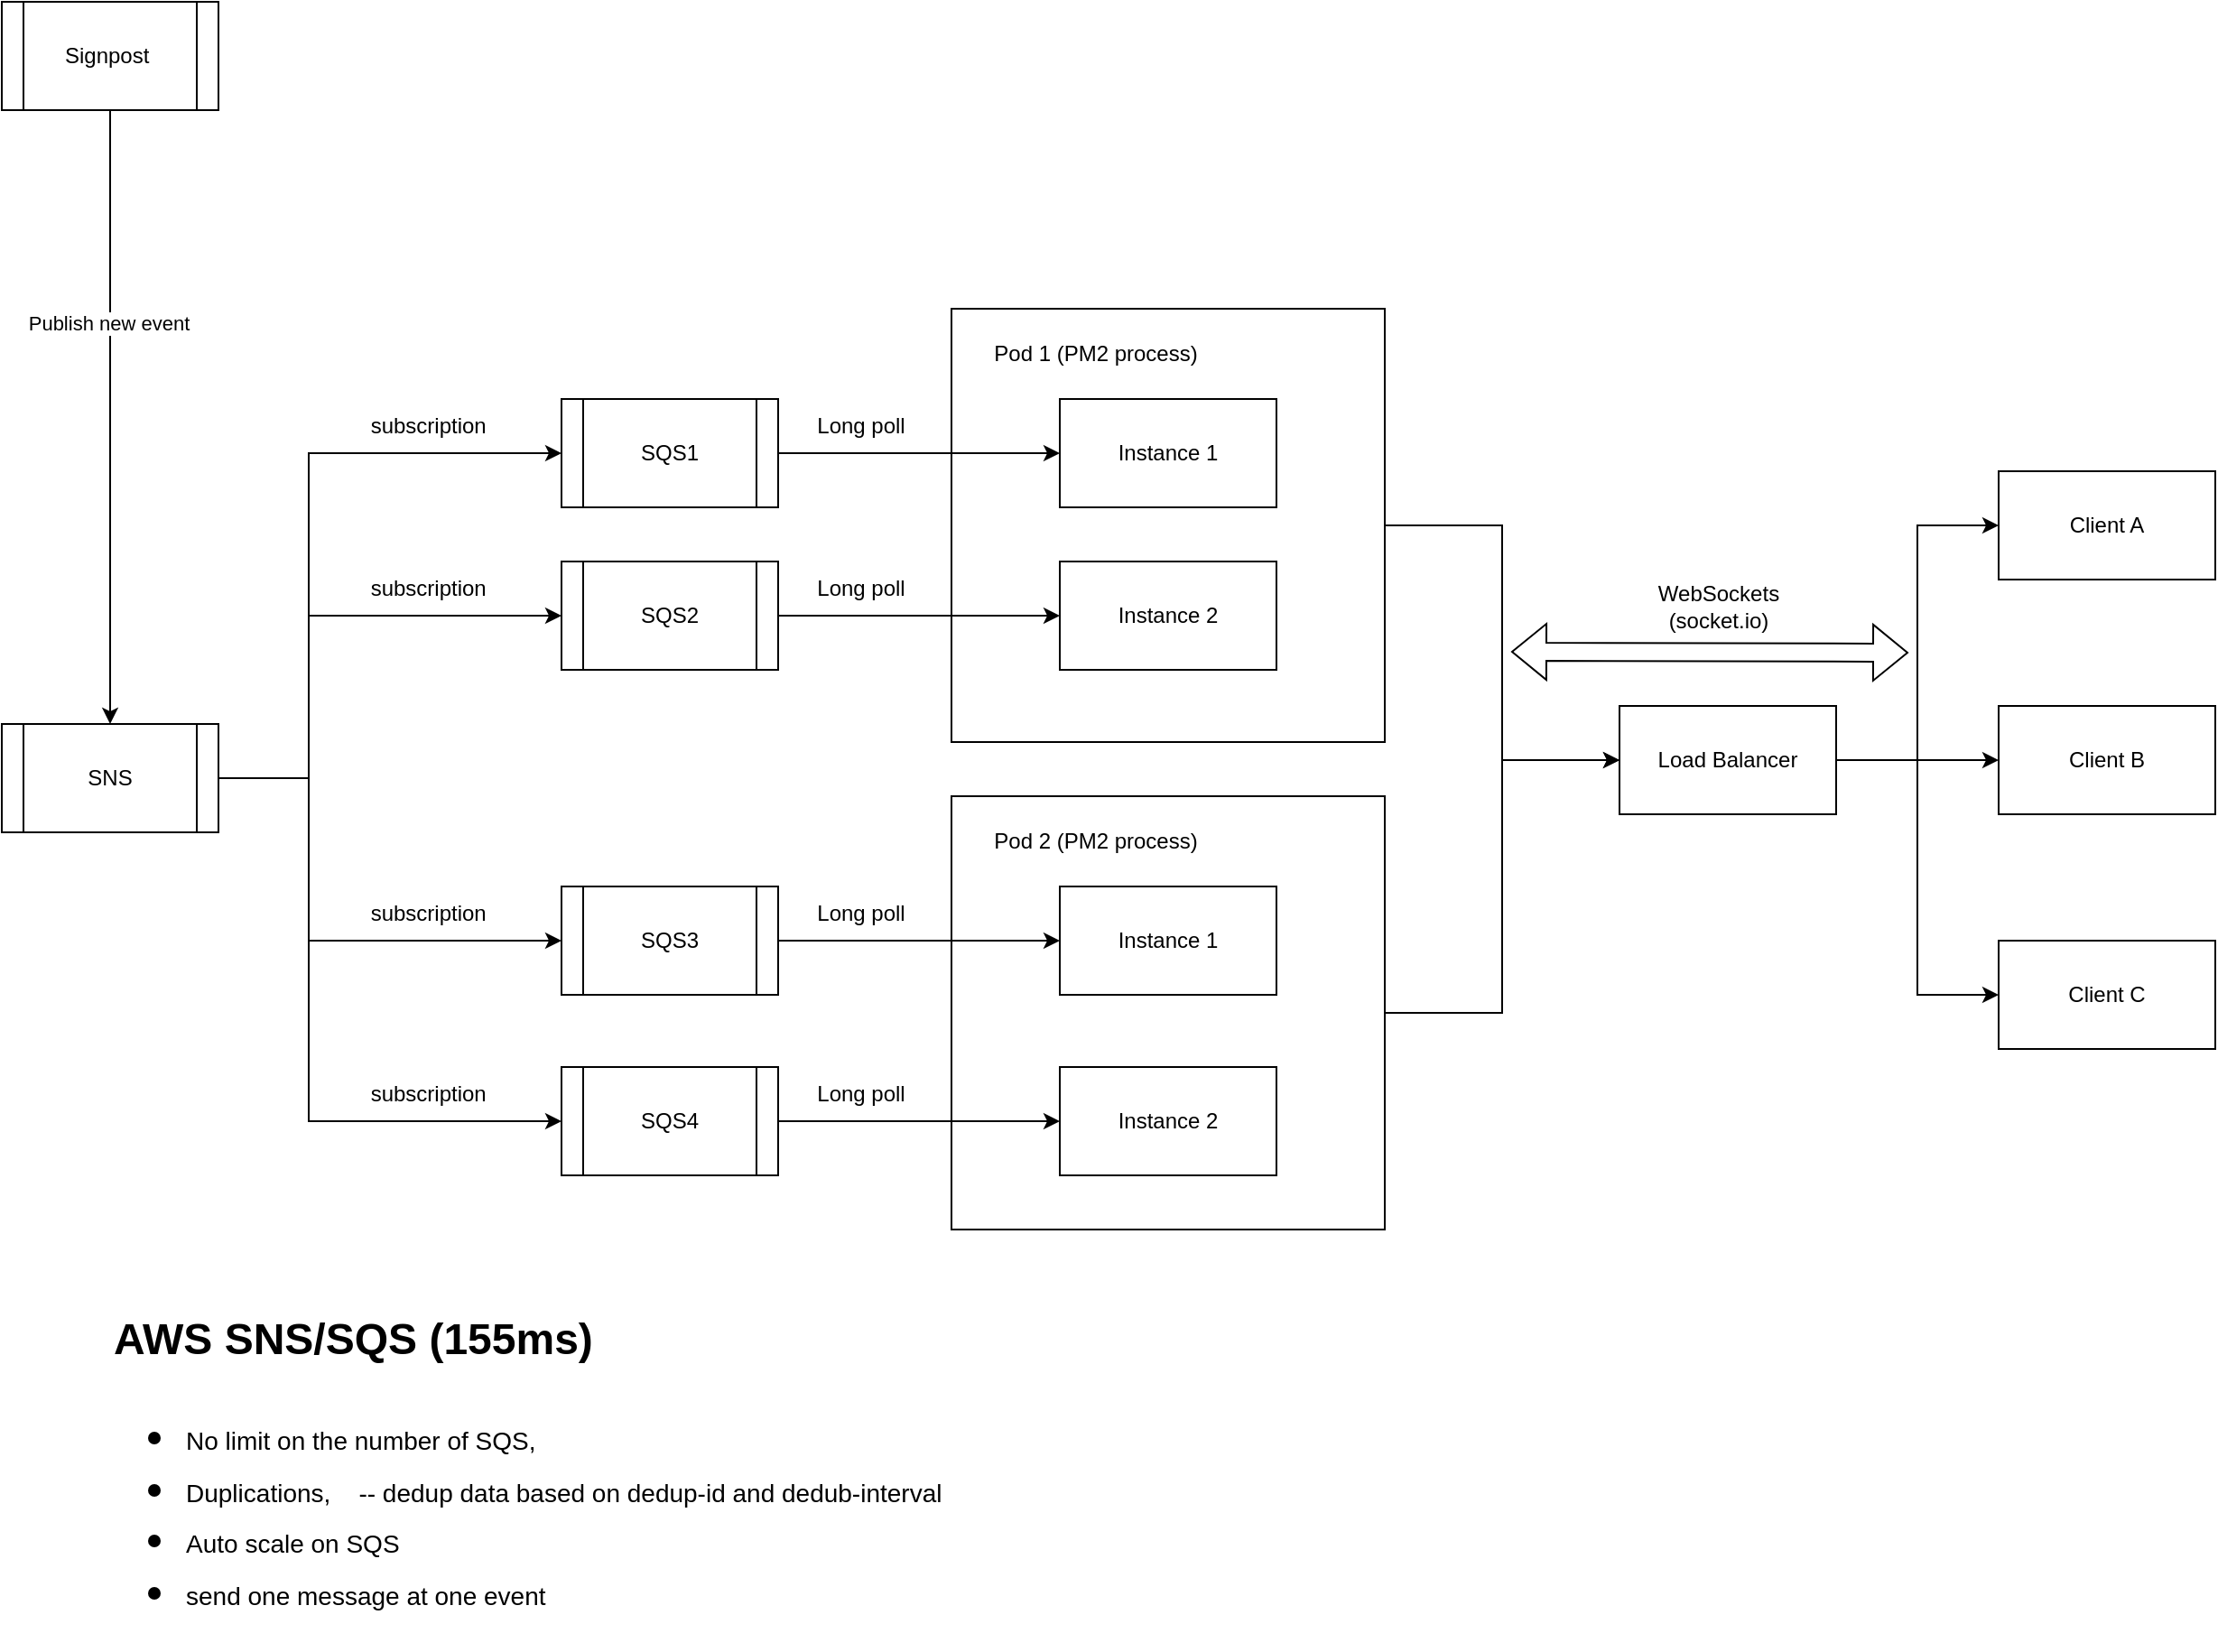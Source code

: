 <mxfile version="24.4.4" type="github" pages="5">
  <diagram id="C5RBs43oDa-KdzZeNtuy" name="AWS SQS">
    <mxGraphModel dx="2074" dy="1106" grid="1" gridSize="10" guides="1" tooltips="1" connect="1" arrows="1" fold="1" page="1" pageScale="1" pageWidth="827" pageHeight="1169" math="0" shadow="0">
      <root>
        <mxCell id="WIyWlLk6GJQsqaUBKTNV-0" />
        <mxCell id="WIyWlLk6GJQsqaUBKTNV-1" parent="WIyWlLk6GJQsqaUBKTNV-0" />
        <mxCell id="gMn0jEGUSGzAj_YLGTHS-15" value="" style="group;dashed=1;strokeColor=none;dashPattern=8 8;" parent="WIyWlLk6GJQsqaUBKTNV-1" vertex="1" connectable="0">
          <mxGeometry x="556" y="180" width="240" height="240" as="geometry" />
        </mxCell>
        <mxCell id="gMn0jEGUSGzAj_YLGTHS-6" value="" style="whiteSpace=wrap;html=1;aspect=fixed;" parent="gMn0jEGUSGzAj_YLGTHS-15" vertex="1">
          <mxGeometry width="240" height="240" as="geometry" />
        </mxCell>
        <mxCell id="gMn0jEGUSGzAj_YLGTHS-7" value="Pod 1 (PM2 process)" style="text;html=1;align=center;verticalAlign=middle;whiteSpace=wrap;rounded=0;" parent="gMn0jEGUSGzAj_YLGTHS-15" vertex="1">
          <mxGeometry x="10" y="10" width="140" height="30" as="geometry" />
        </mxCell>
        <mxCell id="gMn0jEGUSGzAj_YLGTHS-9" value="Instance 1" style="rounded=0;whiteSpace=wrap;html=1;" parent="gMn0jEGUSGzAj_YLGTHS-15" vertex="1">
          <mxGeometry x="60" y="50" width="120" height="60" as="geometry" />
        </mxCell>
        <mxCell id="gMn0jEGUSGzAj_YLGTHS-14" value="Instance 2" style="rounded=0;whiteSpace=wrap;html=1;" parent="gMn0jEGUSGzAj_YLGTHS-15" vertex="1">
          <mxGeometry x="60" y="140" width="120" height="60" as="geometry" />
        </mxCell>
        <mxCell id="gMn0jEGUSGzAj_YLGTHS-16" value="" style="group" parent="WIyWlLk6GJQsqaUBKTNV-1" vertex="1" connectable="0">
          <mxGeometry x="556" y="450" width="240" height="240" as="geometry" />
        </mxCell>
        <mxCell id="gMn0jEGUSGzAj_YLGTHS-17" value="" style="whiteSpace=wrap;html=1;aspect=fixed;" parent="gMn0jEGUSGzAj_YLGTHS-16" vertex="1">
          <mxGeometry width="240" height="240" as="geometry" />
        </mxCell>
        <mxCell id="gMn0jEGUSGzAj_YLGTHS-18" value="Pod 2 (PM2 process)" style="text;html=1;align=center;verticalAlign=middle;whiteSpace=wrap;rounded=0;" parent="gMn0jEGUSGzAj_YLGTHS-16" vertex="1">
          <mxGeometry x="10" y="10" width="140" height="30" as="geometry" />
        </mxCell>
        <mxCell id="gMn0jEGUSGzAj_YLGTHS-19" value="Instance 1" style="rounded=0;whiteSpace=wrap;html=1;" parent="gMn0jEGUSGzAj_YLGTHS-16" vertex="1">
          <mxGeometry x="60" y="50" width="120" height="60" as="geometry" />
        </mxCell>
        <mxCell id="gMn0jEGUSGzAj_YLGTHS-20" value="Instance 2" style="rounded=0;whiteSpace=wrap;html=1;" parent="gMn0jEGUSGzAj_YLGTHS-16" vertex="1">
          <mxGeometry x="60" y="150" width="120" height="60" as="geometry" />
        </mxCell>
        <mxCell id="gMn0jEGUSGzAj_YLGTHS-21" style="edgeStyle=orthogonalEdgeStyle;rounded=0;orthogonalLoop=1;jettySize=auto;html=1;entryX=0;entryY=0.5;entryDx=0;entryDy=0;" parent="WIyWlLk6GJQsqaUBKTNV-1" source="gMn0jEGUSGzAj_YLGTHS-0" target="gMn0jEGUSGzAj_YLGTHS-2" edge="1">
          <mxGeometry relative="1" as="geometry">
            <Array as="points">
              <mxPoint x="200" y="440" />
              <mxPoint x="200" y="260" />
            </Array>
          </mxGeometry>
        </mxCell>
        <mxCell id="gMn0jEGUSGzAj_YLGTHS-22" style="edgeStyle=orthogonalEdgeStyle;rounded=0;orthogonalLoop=1;jettySize=auto;html=1;entryX=0;entryY=0.5;entryDx=0;entryDy=0;" parent="WIyWlLk6GJQsqaUBKTNV-1" source="gMn0jEGUSGzAj_YLGTHS-0" target="gMn0jEGUSGzAj_YLGTHS-3" edge="1">
          <mxGeometry relative="1" as="geometry">
            <Array as="points">
              <mxPoint x="200" y="440" />
              <mxPoint x="200" y="350" />
            </Array>
          </mxGeometry>
        </mxCell>
        <mxCell id="gMn0jEGUSGzAj_YLGTHS-23" style="edgeStyle=orthogonalEdgeStyle;rounded=0;orthogonalLoop=1;jettySize=auto;html=1;entryX=0;entryY=0.5;entryDx=0;entryDy=0;" parent="WIyWlLk6GJQsqaUBKTNV-1" source="gMn0jEGUSGzAj_YLGTHS-0" target="gMn0jEGUSGzAj_YLGTHS-4" edge="1">
          <mxGeometry relative="1" as="geometry">
            <Array as="points">
              <mxPoint x="200" y="440" />
              <mxPoint x="200" y="530" />
            </Array>
          </mxGeometry>
        </mxCell>
        <mxCell id="gMn0jEGUSGzAj_YLGTHS-24" style="edgeStyle=orthogonalEdgeStyle;rounded=0;orthogonalLoop=1;jettySize=auto;html=1;entryX=0;entryY=0.5;entryDx=0;entryDy=0;" parent="WIyWlLk6GJQsqaUBKTNV-1" source="gMn0jEGUSGzAj_YLGTHS-0" target="gMn0jEGUSGzAj_YLGTHS-5" edge="1">
          <mxGeometry relative="1" as="geometry">
            <Array as="points">
              <mxPoint x="200" y="440" />
              <mxPoint x="200" y="630" />
            </Array>
          </mxGeometry>
        </mxCell>
        <mxCell id="gMn0jEGUSGzAj_YLGTHS-0" value="SNS" style="shape=process;whiteSpace=wrap;html=1;backgroundOutline=1;" parent="WIyWlLk6GJQsqaUBKTNV-1" vertex="1">
          <mxGeometry x="30" y="410" width="120" height="60" as="geometry" />
        </mxCell>
        <mxCell id="gMn0jEGUSGzAj_YLGTHS-25" style="edgeStyle=orthogonalEdgeStyle;rounded=0;orthogonalLoop=1;jettySize=auto;html=1;entryX=0;entryY=0.5;entryDx=0;entryDy=0;" parent="WIyWlLk6GJQsqaUBKTNV-1" source="gMn0jEGUSGzAj_YLGTHS-2" target="gMn0jEGUSGzAj_YLGTHS-9" edge="1">
          <mxGeometry relative="1" as="geometry" />
        </mxCell>
        <mxCell id="gMn0jEGUSGzAj_YLGTHS-2" value="SQS1" style="shape=process;whiteSpace=wrap;html=1;backgroundOutline=1;" parent="WIyWlLk6GJQsqaUBKTNV-1" vertex="1">
          <mxGeometry x="340" y="230" width="120" height="60" as="geometry" />
        </mxCell>
        <mxCell id="gMn0jEGUSGzAj_YLGTHS-26" style="edgeStyle=orthogonalEdgeStyle;rounded=0;orthogonalLoop=1;jettySize=auto;html=1;" parent="WIyWlLk6GJQsqaUBKTNV-1" source="gMn0jEGUSGzAj_YLGTHS-3" target="gMn0jEGUSGzAj_YLGTHS-14" edge="1">
          <mxGeometry relative="1" as="geometry" />
        </mxCell>
        <mxCell id="gMn0jEGUSGzAj_YLGTHS-3" value="SQS2" style="shape=process;whiteSpace=wrap;html=1;backgroundOutline=1;" parent="WIyWlLk6GJQsqaUBKTNV-1" vertex="1">
          <mxGeometry x="340" y="320" width="120" height="60" as="geometry" />
        </mxCell>
        <mxCell id="gMn0jEGUSGzAj_YLGTHS-27" style="edgeStyle=orthogonalEdgeStyle;rounded=0;orthogonalLoop=1;jettySize=auto;html=1;entryX=0;entryY=0.5;entryDx=0;entryDy=0;" parent="WIyWlLk6GJQsqaUBKTNV-1" source="gMn0jEGUSGzAj_YLGTHS-4" target="gMn0jEGUSGzAj_YLGTHS-19" edge="1">
          <mxGeometry relative="1" as="geometry" />
        </mxCell>
        <mxCell id="gMn0jEGUSGzAj_YLGTHS-4" value="SQS3" style="shape=process;whiteSpace=wrap;html=1;backgroundOutline=1;" parent="WIyWlLk6GJQsqaUBKTNV-1" vertex="1">
          <mxGeometry x="340" y="500" width="120" height="60" as="geometry" />
        </mxCell>
        <mxCell id="gMn0jEGUSGzAj_YLGTHS-28" style="edgeStyle=orthogonalEdgeStyle;rounded=0;orthogonalLoop=1;jettySize=auto;html=1;" parent="WIyWlLk6GJQsqaUBKTNV-1" source="gMn0jEGUSGzAj_YLGTHS-5" target="gMn0jEGUSGzAj_YLGTHS-20" edge="1">
          <mxGeometry relative="1" as="geometry" />
        </mxCell>
        <mxCell id="gMn0jEGUSGzAj_YLGTHS-5" value="SQS4" style="shape=process;whiteSpace=wrap;html=1;backgroundOutline=1;" parent="WIyWlLk6GJQsqaUBKTNV-1" vertex="1">
          <mxGeometry x="340" y="600" width="120" height="60" as="geometry" />
        </mxCell>
        <mxCell id="gMn0jEGUSGzAj_YLGTHS-36" style="edgeStyle=orthogonalEdgeStyle;rounded=0;orthogonalLoop=1;jettySize=auto;html=1;entryX=0;entryY=0.5;entryDx=0;entryDy=0;" parent="WIyWlLk6GJQsqaUBKTNV-1" source="gMn0jEGUSGzAj_YLGTHS-30" target="gMn0jEGUSGzAj_YLGTHS-33" edge="1">
          <mxGeometry relative="1" as="geometry" />
        </mxCell>
        <mxCell id="gMn0jEGUSGzAj_YLGTHS-37" style="edgeStyle=orthogonalEdgeStyle;rounded=0;orthogonalLoop=1;jettySize=auto;html=1;" parent="WIyWlLk6GJQsqaUBKTNV-1" source="gMn0jEGUSGzAj_YLGTHS-30" target="gMn0jEGUSGzAj_YLGTHS-34" edge="1">
          <mxGeometry relative="1" as="geometry" />
        </mxCell>
        <mxCell id="gMn0jEGUSGzAj_YLGTHS-38" style="edgeStyle=orthogonalEdgeStyle;rounded=0;orthogonalLoop=1;jettySize=auto;html=1;entryX=0;entryY=0.5;entryDx=0;entryDy=0;" parent="WIyWlLk6GJQsqaUBKTNV-1" source="gMn0jEGUSGzAj_YLGTHS-30" target="gMn0jEGUSGzAj_YLGTHS-35" edge="1">
          <mxGeometry relative="1" as="geometry" />
        </mxCell>
        <mxCell id="gMn0jEGUSGzAj_YLGTHS-30" value="Load Balancer" style="rounded=0;whiteSpace=wrap;html=1;" parent="WIyWlLk6GJQsqaUBKTNV-1" vertex="1">
          <mxGeometry x="926" y="400" width="120" height="60" as="geometry" />
        </mxCell>
        <mxCell id="gMn0jEGUSGzAj_YLGTHS-31" style="edgeStyle=orthogonalEdgeStyle;rounded=0;orthogonalLoop=1;jettySize=auto;html=1;" parent="WIyWlLk6GJQsqaUBKTNV-1" source="gMn0jEGUSGzAj_YLGTHS-6" target="gMn0jEGUSGzAj_YLGTHS-30" edge="1">
          <mxGeometry relative="1" as="geometry" />
        </mxCell>
        <mxCell id="gMn0jEGUSGzAj_YLGTHS-32" style="edgeStyle=orthogonalEdgeStyle;rounded=0;orthogonalLoop=1;jettySize=auto;html=1;" parent="WIyWlLk6GJQsqaUBKTNV-1" source="gMn0jEGUSGzAj_YLGTHS-17" target="gMn0jEGUSGzAj_YLGTHS-30" edge="1">
          <mxGeometry relative="1" as="geometry" />
        </mxCell>
        <mxCell id="gMn0jEGUSGzAj_YLGTHS-33" value="Client A" style="rounded=0;whiteSpace=wrap;html=1;" parent="WIyWlLk6GJQsqaUBKTNV-1" vertex="1">
          <mxGeometry x="1136" y="270" width="120" height="60" as="geometry" />
        </mxCell>
        <mxCell id="gMn0jEGUSGzAj_YLGTHS-34" value="Client B" style="rounded=0;whiteSpace=wrap;html=1;" parent="WIyWlLk6GJQsqaUBKTNV-1" vertex="1">
          <mxGeometry x="1136" y="400" width="120" height="60" as="geometry" />
        </mxCell>
        <mxCell id="gMn0jEGUSGzAj_YLGTHS-35" value="Client C" style="rounded=0;whiteSpace=wrap;html=1;" parent="WIyWlLk6GJQsqaUBKTNV-1" vertex="1">
          <mxGeometry x="1136" y="530" width="120" height="60" as="geometry" />
        </mxCell>
        <mxCell id="gMn0jEGUSGzAj_YLGTHS-41" style="edgeStyle=orthogonalEdgeStyle;rounded=0;orthogonalLoop=1;jettySize=auto;html=1;entryX=0.5;entryY=0;entryDx=0;entryDy=0;" parent="WIyWlLk6GJQsqaUBKTNV-1" source="gMn0jEGUSGzAj_YLGTHS-40" target="gMn0jEGUSGzAj_YLGTHS-0" edge="1">
          <mxGeometry relative="1" as="geometry" />
        </mxCell>
        <mxCell id="gMn0jEGUSGzAj_YLGTHS-42" value="Publish new event" style="edgeLabel;html=1;align=center;verticalAlign=middle;resizable=0;points=[];" parent="gMn0jEGUSGzAj_YLGTHS-41" vertex="1" connectable="0">
          <mxGeometry x="-0.31" y="-1" relative="1" as="geometry">
            <mxPoint as="offset" />
          </mxGeometry>
        </mxCell>
        <mxCell id="gMn0jEGUSGzAj_YLGTHS-40" value="Signpost&amp;nbsp;" style="shape=process;whiteSpace=wrap;html=1;backgroundOutline=1;" parent="WIyWlLk6GJQsqaUBKTNV-1" vertex="1">
          <mxGeometry x="30" y="10" width="120" height="60" as="geometry" />
        </mxCell>
        <mxCell id="gMn0jEGUSGzAj_YLGTHS-43" value="WebSockets&lt;div&gt;(socket.io)&lt;/div&gt;" style="text;html=1;align=center;verticalAlign=middle;whiteSpace=wrap;rounded=0;" parent="WIyWlLk6GJQsqaUBKTNV-1" vertex="1">
          <mxGeometry x="926" y="330" width="110" height="30" as="geometry" />
        </mxCell>
        <mxCell id="gMn0jEGUSGzAj_YLGTHS-46" value="" style="shape=flexArrow;endArrow=classic;startArrow=classic;html=1;rounded=0;" parent="WIyWlLk6GJQsqaUBKTNV-1" edge="1">
          <mxGeometry width="100" height="100" relative="1" as="geometry">
            <mxPoint x="866" y="370" as="sourcePoint" />
            <mxPoint x="1086" y="370.5" as="targetPoint" />
          </mxGeometry>
        </mxCell>
        <mxCell id="gMn0jEGUSGzAj_YLGTHS-47" value="Long poll" style="text;html=1;align=center;verticalAlign=middle;whiteSpace=wrap;rounded=0;" parent="WIyWlLk6GJQsqaUBKTNV-1" vertex="1">
          <mxGeometry x="476" y="230" width="60" height="30" as="geometry" />
        </mxCell>
        <mxCell id="gMn0jEGUSGzAj_YLGTHS-48" value="subscription&amp;nbsp;" style="text;html=1;align=center;verticalAlign=middle;whiteSpace=wrap;rounded=0;" parent="WIyWlLk6GJQsqaUBKTNV-1" vertex="1">
          <mxGeometry x="230" y="230" width="76" height="30" as="geometry" />
        </mxCell>
        <mxCell id="gMn0jEGUSGzAj_YLGTHS-50" value="subscription&amp;nbsp;" style="text;html=1;align=center;verticalAlign=middle;whiteSpace=wrap;rounded=0;" parent="WIyWlLk6GJQsqaUBKTNV-1" vertex="1">
          <mxGeometry x="230" y="320" width="76" height="30" as="geometry" />
        </mxCell>
        <mxCell id="gMn0jEGUSGzAj_YLGTHS-51" value="subscription&amp;nbsp;" style="text;html=1;align=center;verticalAlign=middle;whiteSpace=wrap;rounded=0;" parent="WIyWlLk6GJQsqaUBKTNV-1" vertex="1">
          <mxGeometry x="230" y="500" width="76" height="30" as="geometry" />
        </mxCell>
        <mxCell id="gMn0jEGUSGzAj_YLGTHS-52" value="subscription&amp;nbsp;" style="text;html=1;align=center;verticalAlign=middle;whiteSpace=wrap;rounded=0;" parent="WIyWlLk6GJQsqaUBKTNV-1" vertex="1">
          <mxGeometry x="230" y="600" width="76" height="30" as="geometry" />
        </mxCell>
        <mxCell id="gMn0jEGUSGzAj_YLGTHS-53" value="Long poll" style="text;html=1;align=center;verticalAlign=middle;whiteSpace=wrap;rounded=0;" parent="WIyWlLk6GJQsqaUBKTNV-1" vertex="1">
          <mxGeometry x="476" y="320" width="60" height="30" as="geometry" />
        </mxCell>
        <mxCell id="gMn0jEGUSGzAj_YLGTHS-54" value="Long poll" style="text;html=1;align=center;verticalAlign=middle;whiteSpace=wrap;rounded=0;" parent="WIyWlLk6GJQsqaUBKTNV-1" vertex="1">
          <mxGeometry x="476" y="500" width="60" height="30" as="geometry" />
        </mxCell>
        <mxCell id="gMn0jEGUSGzAj_YLGTHS-55" value="Long poll" style="text;html=1;align=center;verticalAlign=middle;whiteSpace=wrap;rounded=0;" parent="WIyWlLk6GJQsqaUBKTNV-1" vertex="1">
          <mxGeometry x="476" y="600" width="60" height="30" as="geometry" />
        </mxCell>
        <mxCell id="Vkw7Uq-XN7qWPNTB7R5N-0" value="&lt;h1 style=&quot;margin-top: 0px;&quot;&gt;&lt;span style=&quot;background-color: initial;&quot;&gt;AWS SNS/SQS (155ms)&lt;/span&gt;&lt;/h1&gt;&lt;h1 style=&quot;margin-top: 0px;&quot;&gt;&lt;ul&gt;&lt;li&gt;&lt;span style=&quot;font-weight: 400; background-color: initial;&quot;&gt;&lt;font style=&quot;font-size: 14px;&quot;&gt;No limit on the number of SQS,&amp;nbsp;&lt;/font&gt;&lt;/span&gt;&lt;/li&gt;&lt;li&gt;&lt;span style=&quot;font-weight: 400; background-color: initial;&quot;&gt;&lt;font style=&quot;font-size: 14px;&quot;&gt;Duplications,&amp;nbsp; &amp;nbsp; -- dedup data based on dedup-id and dedub-interval&lt;/font&gt;&lt;/span&gt;&lt;/li&gt;&lt;li&gt;&lt;span style=&quot;font-weight: 400; background-color: initial;&quot;&gt;&lt;font style=&quot;font-size: 14px;&quot;&gt;Auto scale on SQS&lt;/font&gt;&lt;/span&gt;&lt;/li&gt;&lt;li&gt;&lt;span style=&quot;font-weight: 400; background-color: initial;&quot;&gt;&lt;font style=&quot;font-size: 14px;&quot;&gt;send one message at one event&lt;/font&gt;&lt;/span&gt;&lt;/li&gt;&lt;/ul&gt;&lt;/h1&gt;" style="text;html=1;whiteSpace=wrap;overflow=hidden;rounded=0;" vertex="1" parent="WIyWlLk6GJQsqaUBKTNV-1">
          <mxGeometry x="90" y="730" width="820" height="190" as="geometry" />
        </mxCell>
      </root>
    </mxGraphModel>
  </diagram>
  <diagram id="-XSJWaYHoBaL8rWp3MU7" name="Kafka 1-n">
    <mxGraphModel dx="1430" dy="763" grid="1" gridSize="10" guides="1" tooltips="1" connect="1" arrows="1" fold="1" page="1" pageScale="1" pageWidth="827" pageHeight="1169" math="0" shadow="0">
      <root>
        <mxCell id="0" />
        <mxCell id="1" parent="0" />
        <mxCell id="BD6eSYIGzirEQUG7f25d-1" value="" style="group;dashed=1;strokeColor=none;dashPattern=8 8;" parent="1" vertex="1" connectable="0">
          <mxGeometry x="556" y="180" width="240" height="240" as="geometry" />
        </mxCell>
        <mxCell id="BD6eSYIGzirEQUG7f25d-2" value="" style="whiteSpace=wrap;html=1;aspect=fixed;" parent="BD6eSYIGzirEQUG7f25d-1" vertex="1">
          <mxGeometry width="240" height="240" as="geometry" />
        </mxCell>
        <mxCell id="BD6eSYIGzirEQUG7f25d-3" value="Pod 1 (PM2 process)" style="text;html=1;align=center;verticalAlign=middle;whiteSpace=wrap;rounded=0;" parent="BD6eSYIGzirEQUG7f25d-1" vertex="1">
          <mxGeometry x="10" y="10" width="140" height="30" as="geometry" />
        </mxCell>
        <mxCell id="BD6eSYIGzirEQUG7f25d-4" value="Instance 1" style="rounded=0;whiteSpace=wrap;html=1;" parent="BD6eSYIGzirEQUG7f25d-1" vertex="1">
          <mxGeometry x="60" y="50" width="120" height="60" as="geometry" />
        </mxCell>
        <mxCell id="BD6eSYIGzirEQUG7f25d-5" value="Instance 2" style="rounded=0;whiteSpace=wrap;html=1;" parent="BD6eSYIGzirEQUG7f25d-1" vertex="1">
          <mxGeometry x="60" y="140" width="120" height="60" as="geometry" />
        </mxCell>
        <mxCell id="BD6eSYIGzirEQUG7f25d-6" value="" style="group" parent="1" vertex="1" connectable="0">
          <mxGeometry x="556" y="450" width="240" height="240" as="geometry" />
        </mxCell>
        <mxCell id="BD6eSYIGzirEQUG7f25d-7" value="" style="whiteSpace=wrap;html=1;aspect=fixed;" parent="BD6eSYIGzirEQUG7f25d-6" vertex="1">
          <mxGeometry width="240" height="240" as="geometry" />
        </mxCell>
        <mxCell id="BD6eSYIGzirEQUG7f25d-8" value="Pod 2 (PM2 process)" style="text;html=1;align=center;verticalAlign=middle;whiteSpace=wrap;rounded=0;" parent="BD6eSYIGzirEQUG7f25d-6" vertex="1">
          <mxGeometry x="10" y="10" width="140" height="30" as="geometry" />
        </mxCell>
        <mxCell id="BD6eSYIGzirEQUG7f25d-9" value="Instance 1" style="rounded=0;whiteSpace=wrap;html=1;" parent="BD6eSYIGzirEQUG7f25d-6" vertex="1">
          <mxGeometry x="60" y="50" width="120" height="60" as="geometry" />
        </mxCell>
        <mxCell id="BD6eSYIGzirEQUG7f25d-10" value="Instance 2" style="rounded=0;whiteSpace=wrap;html=1;" parent="BD6eSYIGzirEQUG7f25d-6" vertex="1">
          <mxGeometry x="60" y="150" width="120" height="60" as="geometry" />
        </mxCell>
        <mxCell id="BD6eSYIGzirEQUG7f25d-11" style="edgeStyle=orthogonalEdgeStyle;rounded=0;orthogonalLoop=1;jettySize=auto;html=1;entryX=0;entryY=0.5;entryDx=0;entryDy=0;" parent="1" source="BD6eSYIGzirEQUG7f25d-15" target="BD6eSYIGzirEQUG7f25d-4" edge="1">
          <mxGeometry relative="1" as="geometry">
            <Array as="points">
              <mxPoint x="390" y="440" />
              <mxPoint x="390" y="260" />
            </Array>
            <mxPoint x="340" y="260" as="targetPoint" />
          </mxGeometry>
        </mxCell>
        <mxCell id="BD6eSYIGzirEQUG7f25d-12" style="edgeStyle=orthogonalEdgeStyle;rounded=0;orthogonalLoop=1;jettySize=auto;html=1;" parent="1" source="BD6eSYIGzirEQUG7f25d-15" target="BD6eSYIGzirEQUG7f25d-5" edge="1">
          <mxGeometry relative="1" as="geometry">
            <Array as="points">
              <mxPoint x="390" y="440" />
              <mxPoint x="390" y="350" />
            </Array>
            <mxPoint x="340" y="350" as="targetPoint" />
          </mxGeometry>
        </mxCell>
        <mxCell id="BD6eSYIGzirEQUG7f25d-13" style="edgeStyle=orthogonalEdgeStyle;rounded=0;orthogonalLoop=1;jettySize=auto;html=1;entryX=0;entryY=0.5;entryDx=0;entryDy=0;" parent="1" source="BD6eSYIGzirEQUG7f25d-15" target="BD6eSYIGzirEQUG7f25d-9" edge="1">
          <mxGeometry relative="1" as="geometry">
            <Array as="points">
              <mxPoint x="390" y="440" />
              <mxPoint x="390" y="530" />
            </Array>
            <mxPoint x="340" y="530" as="targetPoint" />
          </mxGeometry>
        </mxCell>
        <mxCell id="BD6eSYIGzirEQUG7f25d-14" style="edgeStyle=orthogonalEdgeStyle;rounded=0;orthogonalLoop=1;jettySize=auto;html=1;" parent="1" source="BD6eSYIGzirEQUG7f25d-15" target="BD6eSYIGzirEQUG7f25d-10" edge="1">
          <mxGeometry relative="1" as="geometry">
            <Array as="points">
              <mxPoint x="390" y="440" />
              <mxPoint x="390" y="630" />
            </Array>
            <mxPoint x="340" y="630" as="targetPoint" />
          </mxGeometry>
        </mxCell>
        <mxCell id="BD6eSYIGzirEQUG7f25d-15" value="&lt;font style=&quot;font-size: 17px;&quot;&gt;Kafka&lt;/font&gt;&lt;div&gt;(default partition with &lt;b&gt;2 min&lt;/b&gt; retention)&lt;/div&gt;" style="shape=process;whiteSpace=wrap;html=1;backgroundOutline=1;" parent="1" vertex="1">
          <mxGeometry x="100" y="410" width="270" height="60" as="geometry" />
        </mxCell>
        <mxCell id="BD6eSYIGzirEQUG7f25d-16" style="edgeStyle=orthogonalEdgeStyle;rounded=0;orthogonalLoop=1;jettySize=auto;html=1;entryX=0;entryY=0.5;entryDx=0;entryDy=0;" parent="1" source="BD6eSYIGzirEQUG7f25d-19" target="BD6eSYIGzirEQUG7f25d-22" edge="1">
          <mxGeometry relative="1" as="geometry" />
        </mxCell>
        <mxCell id="BD6eSYIGzirEQUG7f25d-17" style="edgeStyle=orthogonalEdgeStyle;rounded=0;orthogonalLoop=1;jettySize=auto;html=1;" parent="1" source="BD6eSYIGzirEQUG7f25d-19" target="BD6eSYIGzirEQUG7f25d-23" edge="1">
          <mxGeometry relative="1" as="geometry" />
        </mxCell>
        <mxCell id="BD6eSYIGzirEQUG7f25d-18" style="edgeStyle=orthogonalEdgeStyle;rounded=0;orthogonalLoop=1;jettySize=auto;html=1;entryX=0;entryY=0.5;entryDx=0;entryDy=0;" parent="1" source="BD6eSYIGzirEQUG7f25d-19" target="BD6eSYIGzirEQUG7f25d-24" edge="1">
          <mxGeometry relative="1" as="geometry" />
        </mxCell>
        <mxCell id="BD6eSYIGzirEQUG7f25d-19" value="Load Balancer" style="rounded=0;whiteSpace=wrap;html=1;" parent="1" vertex="1">
          <mxGeometry x="926" y="400" width="120" height="60" as="geometry" />
        </mxCell>
        <mxCell id="BD6eSYIGzirEQUG7f25d-20" style="edgeStyle=orthogonalEdgeStyle;rounded=0;orthogonalLoop=1;jettySize=auto;html=1;" parent="1" source="BD6eSYIGzirEQUG7f25d-2" target="BD6eSYIGzirEQUG7f25d-19" edge="1">
          <mxGeometry relative="1" as="geometry" />
        </mxCell>
        <mxCell id="BD6eSYIGzirEQUG7f25d-21" style="edgeStyle=orthogonalEdgeStyle;rounded=0;orthogonalLoop=1;jettySize=auto;html=1;" parent="1" source="BD6eSYIGzirEQUG7f25d-7" target="BD6eSYIGzirEQUG7f25d-19" edge="1">
          <mxGeometry relative="1" as="geometry" />
        </mxCell>
        <mxCell id="BD6eSYIGzirEQUG7f25d-22" value="Client A" style="rounded=0;whiteSpace=wrap;html=1;" parent="1" vertex="1">
          <mxGeometry x="1136" y="270" width="120" height="60" as="geometry" />
        </mxCell>
        <mxCell id="BD6eSYIGzirEQUG7f25d-23" value="Client B" style="rounded=0;whiteSpace=wrap;html=1;" parent="1" vertex="1">
          <mxGeometry x="1136" y="400" width="120" height="60" as="geometry" />
        </mxCell>
        <mxCell id="BD6eSYIGzirEQUG7f25d-24" value="Client C" style="rounded=0;whiteSpace=wrap;html=1;" parent="1" vertex="1">
          <mxGeometry x="1136" y="530" width="120" height="60" as="geometry" />
        </mxCell>
        <mxCell id="BD6eSYIGzirEQUG7f25d-25" style="edgeStyle=orthogonalEdgeStyle;rounded=0;orthogonalLoop=1;jettySize=auto;html=1;entryX=0.5;entryY=0;entryDx=0;entryDy=0;" parent="1" source="BD6eSYIGzirEQUG7f25d-27" target="BD6eSYIGzirEQUG7f25d-15" edge="1">
          <mxGeometry relative="1" as="geometry" />
        </mxCell>
        <mxCell id="BD6eSYIGzirEQUG7f25d-26" value="Publish new event" style="edgeLabel;html=1;align=center;verticalAlign=middle;resizable=0;points=[];" parent="BD6eSYIGzirEQUG7f25d-25" vertex="1" connectable="0">
          <mxGeometry x="-0.31" y="-1" relative="1" as="geometry">
            <mxPoint as="offset" />
          </mxGeometry>
        </mxCell>
        <mxCell id="BD6eSYIGzirEQUG7f25d-27" value="Signpost&amp;nbsp;" style="shape=process;whiteSpace=wrap;html=1;backgroundOutline=1;" parent="1" vertex="1">
          <mxGeometry x="175" y="10" width="120" height="60" as="geometry" />
        </mxCell>
        <mxCell id="BD6eSYIGzirEQUG7f25d-28" value="WebSockets&lt;div&gt;(socket.io)&lt;/div&gt;" style="text;html=1;align=center;verticalAlign=middle;whiteSpace=wrap;rounded=0;" parent="1" vertex="1">
          <mxGeometry x="926" y="330" width="110" height="30" as="geometry" />
        </mxCell>
        <mxCell id="BD6eSYIGzirEQUG7f25d-29" value="" style="shape=flexArrow;endArrow=classic;startArrow=classic;html=1;rounded=0;" parent="1" edge="1">
          <mxGeometry width="100" height="100" relative="1" as="geometry">
            <mxPoint x="866" y="370" as="sourcePoint" />
            <mxPoint x="1086" y="370.5" as="targetPoint" />
          </mxGeometry>
        </mxCell>
        <mxCell id="BD6eSYIGzirEQUG7f25d-30" value="subscription by groupid&amp;nbsp;" style="text;html=1;align=center;verticalAlign=middle;whiteSpace=wrap;rounded=0;" parent="1" vertex="1">
          <mxGeometry x="450" y="230" width="76" height="30" as="geometry" />
        </mxCell>
        <mxCell id="BD6eSYIGzirEQUG7f25d-31" value="subscription by groupid&amp;nbsp;" style="text;html=1;align=center;verticalAlign=middle;whiteSpace=wrap;rounded=0;" parent="1" vertex="1">
          <mxGeometry x="450" y="320" width="76" height="30" as="geometry" />
        </mxCell>
        <mxCell id="BD6eSYIGzirEQUG7f25d-32" value="subscription by groupid&amp;nbsp;" style="text;html=1;align=center;verticalAlign=middle;whiteSpace=wrap;rounded=0;" parent="1" vertex="1">
          <mxGeometry x="450" y="500" width="76" height="30" as="geometry" />
        </mxCell>
        <mxCell id="BD6eSYIGzirEQUG7f25d-33" value="subscription by groupid&amp;nbsp;" style="text;html=1;align=center;verticalAlign=middle;whiteSpace=wrap;rounded=0;" parent="1" vertex="1">
          <mxGeometry x="450" y="600" width="76" height="30" as="geometry" />
        </mxCell>
        <mxCell id="rJA_Uv-LGynLvaWfSVZr-1" value="&lt;span style=&quot;color: rgb(0, 0, 0); font-family: Helvetica; font-size: 16px; font-style: normal; font-variant-ligatures: normal; font-variant-caps: normal; letter-spacing: normal; orphans: 2; text-align: center; text-indent: 0px; text-transform: none; widows: 2; word-spacing: 0px; -webkit-text-stroke-width: 0px; white-space: normal; background-color: rgb(251, 251, 251); text-decoration-thickness: initial; text-decoration-style: initial; text-decoration-color: initial; float: none; display: inline !important;&quot;&gt;groupid=dashboard-inbox-group-${servername}-${instanceId}&lt;/span&gt;" style="text;html=1;align=center;verticalAlign=middle;whiteSpace=wrap;rounded=0;fontSize=16;fontStyle=0" parent="1" vertex="1">
          <mxGeometry x="380" y="130" width="580" height="30" as="geometry" />
        </mxCell>
        <mxCell id="NMrmwvPXYmhV27BL28Uy-1" value="&lt;h1 style=&quot;margin-top: 0px;&quot;&gt;Kafka 1-N&amp;nbsp; (404ms)&amp;nbsp; 250 ~ 520&lt;/h1&gt;&lt;p&gt;&lt;/p&gt;&lt;ul&gt;&lt;li&gt;default partition with multiple consumers.&amp;nbsp;&lt;/li&gt;&lt;li&gt;limit on numbers of partitions/group/topic&lt;/li&gt;&lt;li&gt;support send multiple messages in one events (limits on size of max.message.bytes)&lt;/li&gt;&lt;/ul&gt;&lt;p&gt;&lt;/p&gt;" style="text;html=1;whiteSpace=wrap;overflow=hidden;rounded=0;" vertex="1" parent="1">
          <mxGeometry x="110" y="730" width="650" height="120" as="geometry" />
        </mxCell>
      </root>
    </mxGraphModel>
  </diagram>
  <diagram id="6BW27xKg1p_VN-f7v0fu" name="Kafka n-n">
    <mxGraphModel dx="1430" dy="763" grid="1" gridSize="10" guides="1" tooltips="1" connect="1" arrows="1" fold="1" page="1" pageScale="1" pageWidth="827" pageHeight="1169" math="0" shadow="0">
      <root>
        <mxCell id="0" />
        <mxCell id="1" parent="0" />
        <mxCell id="PE9kYPGshCeBVThEnHdC-1" value="" style="group;dashed=1;strokeColor=none;dashPattern=8 8;" vertex="1" connectable="0" parent="1">
          <mxGeometry x="510" y="180" width="240" height="240" as="geometry" />
        </mxCell>
        <mxCell id="PE9kYPGshCeBVThEnHdC-2" value="" style="whiteSpace=wrap;html=1;aspect=fixed;" vertex="1" parent="PE9kYPGshCeBVThEnHdC-1">
          <mxGeometry width="240" height="240" as="geometry" />
        </mxCell>
        <mxCell id="PE9kYPGshCeBVThEnHdC-3" value="Pod 1 (PM2 process)" style="text;html=1;align=center;verticalAlign=middle;whiteSpace=wrap;rounded=0;" vertex="1" parent="PE9kYPGshCeBVThEnHdC-1">
          <mxGeometry x="10" y="10" width="140" height="30" as="geometry" />
        </mxCell>
        <mxCell id="PE9kYPGshCeBVThEnHdC-4" value="Instance 1" style="rounded=0;whiteSpace=wrap;html=1;" vertex="1" parent="PE9kYPGshCeBVThEnHdC-1">
          <mxGeometry x="60" y="50" width="120" height="60" as="geometry" />
        </mxCell>
        <mxCell id="PE9kYPGshCeBVThEnHdC-5" value="Instance 2" style="rounded=0;whiteSpace=wrap;html=1;" vertex="1" parent="PE9kYPGshCeBVThEnHdC-1">
          <mxGeometry x="60" y="140" width="120" height="60" as="geometry" />
        </mxCell>
        <mxCell id="PE9kYPGshCeBVThEnHdC-6" value="" style="group" vertex="1" connectable="0" parent="1">
          <mxGeometry x="556" y="450" width="240" height="240" as="geometry" />
        </mxCell>
        <mxCell id="PE9kYPGshCeBVThEnHdC-7" value="" style="whiteSpace=wrap;html=1;aspect=fixed;" vertex="1" parent="PE9kYPGshCeBVThEnHdC-6">
          <mxGeometry width="240" height="240" as="geometry" />
        </mxCell>
        <mxCell id="PE9kYPGshCeBVThEnHdC-8" value="Pod 2 (PM2 process)" style="text;html=1;align=center;verticalAlign=middle;whiteSpace=wrap;rounded=0;" vertex="1" parent="PE9kYPGshCeBVThEnHdC-6">
          <mxGeometry x="10" y="10" width="140" height="30" as="geometry" />
        </mxCell>
        <mxCell id="PE9kYPGshCeBVThEnHdC-9" value="Instance 1" style="rounded=0;whiteSpace=wrap;html=1;" vertex="1" parent="PE9kYPGshCeBVThEnHdC-6">
          <mxGeometry x="60" y="50" width="120" height="60" as="geometry" />
        </mxCell>
        <mxCell id="PE9kYPGshCeBVThEnHdC-10" value="Instance 2" style="rounded=0;whiteSpace=wrap;html=1;" vertex="1" parent="PE9kYPGshCeBVThEnHdC-6">
          <mxGeometry x="60" y="150" width="120" height="60" as="geometry" />
        </mxCell>
        <mxCell id="PE9kYPGshCeBVThEnHdC-11" style="edgeStyle=orthogonalEdgeStyle;rounded=0;orthogonalLoop=1;jettySize=auto;html=1;entryX=0;entryY=0.5;entryDx=0;entryDy=0;" edge="1" parent="1" source="PE9kYPGshCeBVThEnHdC-15" target="PE9kYPGshCeBVThEnHdC-4">
          <mxGeometry relative="1" as="geometry">
            <Array as="points">
              <mxPoint x="390" y="440" />
              <mxPoint x="390" y="260" />
            </Array>
            <mxPoint x="340" y="260" as="targetPoint" />
          </mxGeometry>
        </mxCell>
        <mxCell id="PE9kYPGshCeBVThEnHdC-12" style="edgeStyle=orthogonalEdgeStyle;rounded=0;orthogonalLoop=1;jettySize=auto;html=1;" edge="1" parent="1" source="PE9kYPGshCeBVThEnHdC-15" target="PE9kYPGshCeBVThEnHdC-5">
          <mxGeometry relative="1" as="geometry">
            <Array as="points">
              <mxPoint x="390" y="440" />
              <mxPoint x="390" y="350" />
            </Array>
            <mxPoint x="340" y="350" as="targetPoint" />
          </mxGeometry>
        </mxCell>
        <mxCell id="PE9kYPGshCeBVThEnHdC-13" style="edgeStyle=orthogonalEdgeStyle;rounded=0;orthogonalLoop=1;jettySize=auto;html=1;entryX=0;entryY=0.5;entryDx=0;entryDy=0;" edge="1" parent="1" source="PE9kYPGshCeBVThEnHdC-15" target="PE9kYPGshCeBVThEnHdC-9">
          <mxGeometry relative="1" as="geometry">
            <Array as="points">
              <mxPoint x="390" y="440" />
              <mxPoint x="390" y="530" />
            </Array>
            <mxPoint x="340" y="530" as="targetPoint" />
          </mxGeometry>
        </mxCell>
        <mxCell id="PE9kYPGshCeBVThEnHdC-14" style="edgeStyle=orthogonalEdgeStyle;rounded=0;orthogonalLoop=1;jettySize=auto;html=1;" edge="1" parent="1" source="PE9kYPGshCeBVThEnHdC-15" target="PE9kYPGshCeBVThEnHdC-10">
          <mxGeometry relative="1" as="geometry">
            <Array as="points">
              <mxPoint x="390" y="440" />
              <mxPoint x="390" y="630" />
            </Array>
            <mxPoint x="340" y="630" as="targetPoint" />
          </mxGeometry>
        </mxCell>
        <mxCell id="PE9kYPGshCeBVThEnHdC-15" value="&lt;div&gt;&lt;font style=&quot;font-size: 17px;&quot;&gt;&lt;br&gt;&lt;/font&gt;&lt;/div&gt;&lt;font style=&quot;font-size: 17px;&quot;&gt;&lt;div&gt;&lt;font style=&quot;font-size: 17px;&quot;&gt;&lt;br&gt;&lt;/font&gt;&lt;/div&gt;&lt;div&gt;&lt;font style=&quot;font-size: 17px;&quot;&gt;&lt;br&gt;&lt;/font&gt;&lt;/div&gt;&lt;div&gt;&lt;font style=&quot;font-size: 17px;&quot;&gt;&lt;br&gt;&lt;/font&gt;&lt;/div&gt;&lt;div&gt;&lt;font style=&quot;font-size: 17px;&quot;&gt;&lt;br&gt;&lt;/font&gt;&lt;/div&gt;&lt;div&gt;&lt;font style=&quot;font-size: 17px;&quot;&gt;&lt;br&gt;&lt;/font&gt;&lt;/div&gt;&lt;div&gt;&lt;font style=&quot;font-size: 17px;&quot;&gt;&lt;br&gt;&lt;/font&gt;&lt;/div&gt;&lt;div&gt;&lt;font style=&quot;font-size: 17px;&quot;&gt;&lt;br&gt;&lt;/font&gt;&lt;/div&gt;&lt;div&gt;&lt;font style=&quot;font-size: 17px;&quot;&gt;&lt;br&gt;&lt;/font&gt;&lt;/div&gt;&lt;div&gt;&lt;font style=&quot;font-size: 17px;&quot;&gt;&lt;br&gt;&lt;/font&gt;&lt;/div&gt;&lt;div&gt;&lt;font style=&quot;font-size: 17px;&quot;&gt;&lt;br&gt;&lt;/font&gt;&lt;/div&gt;&lt;div&gt;&lt;font style=&quot;font-size: 17px;&quot;&gt;&lt;br&gt;&lt;/font&gt;&lt;/div&gt;&lt;div&gt;&lt;font style=&quot;font-size: 17px;&quot;&gt;&lt;br&gt;&lt;/font&gt;&lt;/div&gt;Kafka&lt;/font&gt;&lt;div&gt;(3 partitions with &lt;b&gt;2 min&lt;/b&gt; retention)&lt;/div&gt;" style="shape=process;whiteSpace=wrap;html=1;backgroundOutline=1;" vertex="1" parent="1">
          <mxGeometry x="100" y="260" width="270" height="370" as="geometry" />
        </mxCell>
        <mxCell id="PE9kYPGshCeBVThEnHdC-16" style="edgeStyle=orthogonalEdgeStyle;rounded=0;orthogonalLoop=1;jettySize=auto;html=1;entryX=0;entryY=0.5;entryDx=0;entryDy=0;" edge="1" parent="1" source="PE9kYPGshCeBVThEnHdC-19" target="PE9kYPGshCeBVThEnHdC-22">
          <mxGeometry relative="1" as="geometry" />
        </mxCell>
        <mxCell id="PE9kYPGshCeBVThEnHdC-17" style="edgeStyle=orthogonalEdgeStyle;rounded=0;orthogonalLoop=1;jettySize=auto;html=1;" edge="1" parent="1" source="PE9kYPGshCeBVThEnHdC-19" target="PE9kYPGshCeBVThEnHdC-23">
          <mxGeometry relative="1" as="geometry" />
        </mxCell>
        <mxCell id="PE9kYPGshCeBVThEnHdC-18" style="edgeStyle=orthogonalEdgeStyle;rounded=0;orthogonalLoop=1;jettySize=auto;html=1;entryX=0;entryY=0.5;entryDx=0;entryDy=0;" edge="1" parent="1" source="PE9kYPGshCeBVThEnHdC-19" target="PE9kYPGshCeBVThEnHdC-24">
          <mxGeometry relative="1" as="geometry" />
        </mxCell>
        <mxCell id="PE9kYPGshCeBVThEnHdC-19" value="Load Balancer" style="rounded=0;whiteSpace=wrap;html=1;" vertex="1" parent="1">
          <mxGeometry x="926" y="400" width="120" height="60" as="geometry" />
        </mxCell>
        <mxCell id="PE9kYPGshCeBVThEnHdC-20" style="edgeStyle=orthogonalEdgeStyle;rounded=0;orthogonalLoop=1;jettySize=auto;html=1;" edge="1" parent="1" source="PE9kYPGshCeBVThEnHdC-2" target="PE9kYPGshCeBVThEnHdC-19">
          <mxGeometry relative="1" as="geometry" />
        </mxCell>
        <mxCell id="PE9kYPGshCeBVThEnHdC-21" style="edgeStyle=orthogonalEdgeStyle;rounded=0;orthogonalLoop=1;jettySize=auto;html=1;" edge="1" parent="1" source="PE9kYPGshCeBVThEnHdC-7" target="PE9kYPGshCeBVThEnHdC-19">
          <mxGeometry relative="1" as="geometry" />
        </mxCell>
        <mxCell id="PE9kYPGshCeBVThEnHdC-22" value="Client A" style="rounded=0;whiteSpace=wrap;html=1;" vertex="1" parent="1">
          <mxGeometry x="1136" y="270" width="120" height="60" as="geometry" />
        </mxCell>
        <mxCell id="PE9kYPGshCeBVThEnHdC-23" value="Client B" style="rounded=0;whiteSpace=wrap;html=1;" vertex="1" parent="1">
          <mxGeometry x="1136" y="400" width="120" height="60" as="geometry" />
        </mxCell>
        <mxCell id="PE9kYPGshCeBVThEnHdC-24" value="Client C" style="rounded=0;whiteSpace=wrap;html=1;" vertex="1" parent="1">
          <mxGeometry x="1136" y="530" width="120" height="60" as="geometry" />
        </mxCell>
        <mxCell id="PE9kYPGshCeBVThEnHdC-25" style="edgeStyle=orthogonalEdgeStyle;rounded=0;orthogonalLoop=1;jettySize=auto;html=1;entryX=0.5;entryY=0;entryDx=0;entryDy=0;" edge="1" parent="1" source="PE9kYPGshCeBVThEnHdC-27" target="PE9kYPGshCeBVThEnHdC-15">
          <mxGeometry relative="1" as="geometry" />
        </mxCell>
        <mxCell id="PE9kYPGshCeBVThEnHdC-26" value="Publish new event" style="edgeLabel;html=1;align=center;verticalAlign=middle;resizable=0;points=[];" vertex="1" connectable="0" parent="PE9kYPGshCeBVThEnHdC-25">
          <mxGeometry x="-0.31" y="-1" relative="1" as="geometry">
            <mxPoint as="offset" />
          </mxGeometry>
        </mxCell>
        <mxCell id="PE9kYPGshCeBVThEnHdC-27" value="Signpost&amp;nbsp;" style="shape=process;whiteSpace=wrap;html=1;backgroundOutline=1;" vertex="1" parent="1">
          <mxGeometry x="175" y="10" width="120" height="60" as="geometry" />
        </mxCell>
        <mxCell id="PE9kYPGshCeBVThEnHdC-28" value="WebSockets&lt;div&gt;(socket.io)&lt;/div&gt;" style="text;html=1;align=center;verticalAlign=middle;whiteSpace=wrap;rounded=0;" vertex="1" parent="1">
          <mxGeometry x="926" y="330" width="110" height="30" as="geometry" />
        </mxCell>
        <mxCell id="PE9kYPGshCeBVThEnHdC-29" value="" style="shape=flexArrow;endArrow=classic;startArrow=classic;html=1;rounded=0;" edge="1" parent="1">
          <mxGeometry width="100" height="100" relative="1" as="geometry">
            <mxPoint x="866" y="370" as="sourcePoint" />
            <mxPoint x="1086" y="370.5" as="targetPoint" />
          </mxGeometry>
        </mxCell>
        <mxCell id="PE9kYPGshCeBVThEnHdC-30" value="subscription by groupid&amp;nbsp;" style="text;html=1;align=center;verticalAlign=middle;whiteSpace=wrap;rounded=0;" vertex="1" parent="1">
          <mxGeometry x="450" y="230" width="76" height="30" as="geometry" />
        </mxCell>
        <mxCell id="PE9kYPGshCeBVThEnHdC-31" value="subscription by groupid&amp;nbsp;" style="text;html=1;align=center;verticalAlign=middle;whiteSpace=wrap;rounded=0;" vertex="1" parent="1">
          <mxGeometry x="450" y="320" width="76" height="30" as="geometry" />
        </mxCell>
        <mxCell id="PE9kYPGshCeBVThEnHdC-32" value="subscription by groupid&amp;nbsp;" style="text;html=1;align=center;verticalAlign=middle;whiteSpace=wrap;rounded=0;" vertex="1" parent="1">
          <mxGeometry x="450" y="500" width="76" height="30" as="geometry" />
        </mxCell>
        <mxCell id="PE9kYPGshCeBVThEnHdC-33" value="subscription by groupid&amp;nbsp;" style="text;html=1;align=center;verticalAlign=middle;whiteSpace=wrap;rounded=0;" vertex="1" parent="1">
          <mxGeometry x="450" y="600" width="76" height="30" as="geometry" />
        </mxCell>
        <mxCell id="PE9kYPGshCeBVThEnHdC-34" value="&lt;span style=&quot;color: rgb(0, 0, 0); font-family: Helvetica; font-size: 16px; font-style: normal; font-variant-ligatures: normal; font-variant-caps: normal; letter-spacing: normal; orphans: 2; text-align: center; text-indent: 0px; text-transform: none; widows: 2; word-spacing: 0px; -webkit-text-stroke-width: 0px; white-space: normal; background-color: rgb(251, 251, 251); text-decoration-thickness: initial; text-decoration-style: initial; text-decoration-color: initial; float: none; display: inline !important;&quot;&gt;groupid=dashboard-inbox-group-${servername}-${instanceId}&lt;/span&gt;" style="text;html=1;align=center;verticalAlign=middle;whiteSpace=wrap;rounded=0;fontSize=16;fontStyle=0" vertex="1" parent="1">
          <mxGeometry x="380" y="130" width="580" height="30" as="geometry" />
        </mxCell>
        <mxCell id="PE9kYPGshCeBVThEnHdC-36" value="Partition 1" style="rounded=0;whiteSpace=wrap;html=1;" vertex="1" parent="1">
          <mxGeometry x="170" y="290" width="120" height="60" as="geometry" />
        </mxCell>
        <mxCell id="PE9kYPGshCeBVThEnHdC-37" value="Partition 2" style="rounded=0;whiteSpace=wrap;html=1;" vertex="1" parent="1">
          <mxGeometry x="170" y="380" width="120" height="60" as="geometry" />
        </mxCell>
        <mxCell id="PE9kYPGshCeBVThEnHdC-38" value="Partition 3" style="rounded=0;whiteSpace=wrap;html=1;" vertex="1" parent="1">
          <mxGeometry x="170" y="470" width="120" height="60" as="geometry" />
        </mxCell>
        <mxCell id="PE9kYPGshCeBVThEnHdC-39" value="&lt;h1 style=&quot;margin-top: 0px;&quot;&gt;Kafka N-N&amp;nbsp; (403ms)&lt;/h1&gt;&lt;p&gt;multiple partitions with multiple consumers,&amp;nbsp; it will not maintain the order of messages crossed the partitions.&amp;nbsp; &amp;nbsp;&lt;/p&gt;" style="text;html=1;whiteSpace=wrap;overflow=hidden;rounded=0;" vertex="1" parent="1">
          <mxGeometry x="110" y="730" width="650" height="120" as="geometry" />
        </mxCell>
      </root>
    </mxGraphModel>
  </diagram>
  <diagram id="wfjX4zgr2M6KfenaHmWA" name="Kafka 1-1">
    <mxGraphModel dx="2901" dy="1106" grid="1" gridSize="10" guides="1" tooltips="1" connect="1" arrows="1" fold="1" page="1" pageScale="1" pageWidth="827" pageHeight="1169" math="0" shadow="0">
      <root>
        <mxCell id="0" />
        <mxCell id="1" parent="0" />
        <mxCell id="KAn9Iw8ME5hYN6KrQgGP-15" value="&lt;div&gt;&lt;span style=&quot;background-color: initial; font-size: 17px;&quot;&gt;Kafka&lt;/span&gt;&lt;br&gt;&lt;/div&gt;&lt;div&gt;(4 partitions with &lt;b&gt;2 min&lt;/b&gt; retention)&lt;/div&gt;" style="shape=process;whiteSpace=wrap;html=1;backgroundOutline=1;" vertex="1" parent="1">
          <mxGeometry x="100" y="180" width="270" height="510" as="geometry" />
        </mxCell>
        <mxCell id="KAn9Iw8ME5hYN6KrQgGP-1" value="" style="group;dashed=1;strokeColor=none;dashPattern=8 8;" vertex="1" connectable="0" parent="1">
          <mxGeometry x="556" y="180" width="240" height="240" as="geometry" />
        </mxCell>
        <mxCell id="KAn9Iw8ME5hYN6KrQgGP-2" value="" style="whiteSpace=wrap;html=1;aspect=fixed;" vertex="1" parent="KAn9Iw8ME5hYN6KrQgGP-1">
          <mxGeometry width="240" height="240" as="geometry" />
        </mxCell>
        <mxCell id="KAn9Iw8ME5hYN6KrQgGP-3" value="Pod 1 (PM2 process)" style="text;html=1;align=center;verticalAlign=middle;whiteSpace=wrap;rounded=0;" vertex="1" parent="KAn9Iw8ME5hYN6KrQgGP-1">
          <mxGeometry x="10" y="10" width="140" height="30" as="geometry" />
        </mxCell>
        <mxCell id="KAn9Iw8ME5hYN6KrQgGP-4" value="Instance 1" style="rounded=0;whiteSpace=wrap;html=1;" vertex="1" parent="KAn9Iw8ME5hYN6KrQgGP-1">
          <mxGeometry x="60" y="50" width="120" height="60" as="geometry" />
        </mxCell>
        <mxCell id="KAn9Iw8ME5hYN6KrQgGP-5" value="Instance 2" style="rounded=0;whiteSpace=wrap;html=1;" vertex="1" parent="KAn9Iw8ME5hYN6KrQgGP-1">
          <mxGeometry x="60" y="140" width="120" height="60" as="geometry" />
        </mxCell>
        <mxCell id="KAn9Iw8ME5hYN6KrQgGP-6" value="" style="group" vertex="1" connectable="0" parent="1">
          <mxGeometry x="556" y="450" width="240" height="240" as="geometry" />
        </mxCell>
        <mxCell id="KAn9Iw8ME5hYN6KrQgGP-7" value="" style="whiteSpace=wrap;html=1;aspect=fixed;" vertex="1" parent="KAn9Iw8ME5hYN6KrQgGP-6">
          <mxGeometry width="240" height="240" as="geometry" />
        </mxCell>
        <mxCell id="KAn9Iw8ME5hYN6KrQgGP-8" value="Pod 2 (PM2 process)" style="text;html=1;align=center;verticalAlign=middle;whiteSpace=wrap;rounded=0;" vertex="1" parent="KAn9Iw8ME5hYN6KrQgGP-6">
          <mxGeometry x="10" y="10" width="140" height="30" as="geometry" />
        </mxCell>
        <mxCell id="KAn9Iw8ME5hYN6KrQgGP-9" value="Instance 1" style="rounded=0;whiteSpace=wrap;html=1;" vertex="1" parent="KAn9Iw8ME5hYN6KrQgGP-6">
          <mxGeometry x="60" y="50" width="120" height="60" as="geometry" />
        </mxCell>
        <mxCell id="KAn9Iw8ME5hYN6KrQgGP-10" value="Instance 2" style="rounded=0;whiteSpace=wrap;html=1;" vertex="1" parent="KAn9Iw8ME5hYN6KrQgGP-6">
          <mxGeometry x="60" y="150" width="120" height="60" as="geometry" />
        </mxCell>
        <mxCell id="KAn9Iw8ME5hYN6KrQgGP-11" style="edgeStyle=orthogonalEdgeStyle;rounded=0;orthogonalLoop=1;jettySize=auto;html=1;entryX=0;entryY=0.5;entryDx=0;entryDy=0;" edge="1" parent="1" source="KAn9Iw8ME5hYN6KrQgGP-35" target="KAn9Iw8ME5hYN6KrQgGP-4">
          <mxGeometry relative="1" as="geometry">
            <Array as="points" />
            <mxPoint x="340" y="260" as="targetPoint" />
          </mxGeometry>
        </mxCell>
        <mxCell id="KAn9Iw8ME5hYN6KrQgGP-12" style="edgeStyle=orthogonalEdgeStyle;rounded=0;orthogonalLoop=1;jettySize=auto;html=1;exitX=1;exitY=0.5;exitDx=0;exitDy=0;" edge="1" parent="1" source="KAn9Iw8ME5hYN6KrQgGP-36" target="KAn9Iw8ME5hYN6KrQgGP-5">
          <mxGeometry relative="1" as="geometry">
            <Array as="points">
              <mxPoint x="350" y="350" />
              <mxPoint x="350" y="350" />
            </Array>
            <mxPoint x="340" y="350" as="targetPoint" />
          </mxGeometry>
        </mxCell>
        <mxCell id="KAn9Iw8ME5hYN6KrQgGP-13" style="edgeStyle=orthogonalEdgeStyle;rounded=0;orthogonalLoop=1;jettySize=auto;html=1;entryX=0;entryY=0.5;entryDx=0;entryDy=0;exitX=1;exitY=0.5;exitDx=0;exitDy=0;" edge="1" parent="1" source="KAn9Iw8ME5hYN6KrQgGP-37" target="KAn9Iw8ME5hYN6KrQgGP-9">
          <mxGeometry relative="1" as="geometry">
            <Array as="points">
              <mxPoint x="290" y="530" />
            </Array>
            <mxPoint x="340" y="530" as="targetPoint" />
          </mxGeometry>
        </mxCell>
        <mxCell id="KAn9Iw8ME5hYN6KrQgGP-14" style="edgeStyle=orthogonalEdgeStyle;rounded=0;orthogonalLoop=1;jettySize=auto;html=1;exitX=1;exitY=0.5;exitDx=0;exitDy=0;" edge="1" parent="1" source="KAn9Iw8ME5hYN6KrQgGP-39" target="KAn9Iw8ME5hYN6KrQgGP-10">
          <mxGeometry relative="1" as="geometry">
            <Array as="points">
              <mxPoint x="290" y="630" />
            </Array>
            <mxPoint x="340" y="630" as="targetPoint" />
          </mxGeometry>
        </mxCell>
        <mxCell id="KAn9Iw8ME5hYN6KrQgGP-16" style="edgeStyle=orthogonalEdgeStyle;rounded=0;orthogonalLoop=1;jettySize=auto;html=1;entryX=0;entryY=0.5;entryDx=0;entryDy=0;" edge="1" parent="1" source="KAn9Iw8ME5hYN6KrQgGP-19" target="KAn9Iw8ME5hYN6KrQgGP-22">
          <mxGeometry relative="1" as="geometry" />
        </mxCell>
        <mxCell id="KAn9Iw8ME5hYN6KrQgGP-17" style="edgeStyle=orthogonalEdgeStyle;rounded=0;orthogonalLoop=1;jettySize=auto;html=1;" edge="1" parent="1" source="KAn9Iw8ME5hYN6KrQgGP-19" target="KAn9Iw8ME5hYN6KrQgGP-23">
          <mxGeometry relative="1" as="geometry" />
        </mxCell>
        <mxCell id="KAn9Iw8ME5hYN6KrQgGP-18" style="edgeStyle=orthogonalEdgeStyle;rounded=0;orthogonalLoop=1;jettySize=auto;html=1;entryX=0;entryY=0.5;entryDx=0;entryDy=0;" edge="1" parent="1" source="KAn9Iw8ME5hYN6KrQgGP-19" target="KAn9Iw8ME5hYN6KrQgGP-24">
          <mxGeometry relative="1" as="geometry" />
        </mxCell>
        <mxCell id="KAn9Iw8ME5hYN6KrQgGP-19" value="Load Balancer" style="rounded=0;whiteSpace=wrap;html=1;" vertex="1" parent="1">
          <mxGeometry x="926" y="400" width="120" height="60" as="geometry" />
        </mxCell>
        <mxCell id="KAn9Iw8ME5hYN6KrQgGP-20" style="edgeStyle=orthogonalEdgeStyle;rounded=0;orthogonalLoop=1;jettySize=auto;html=1;" edge="1" parent="1" source="KAn9Iw8ME5hYN6KrQgGP-2" target="KAn9Iw8ME5hYN6KrQgGP-19">
          <mxGeometry relative="1" as="geometry" />
        </mxCell>
        <mxCell id="KAn9Iw8ME5hYN6KrQgGP-21" style="edgeStyle=orthogonalEdgeStyle;rounded=0;orthogonalLoop=1;jettySize=auto;html=1;" edge="1" parent="1" source="KAn9Iw8ME5hYN6KrQgGP-7" target="KAn9Iw8ME5hYN6KrQgGP-19">
          <mxGeometry relative="1" as="geometry" />
        </mxCell>
        <mxCell id="KAn9Iw8ME5hYN6KrQgGP-22" value="Client A" style="rounded=0;whiteSpace=wrap;html=1;" vertex="1" parent="1">
          <mxGeometry x="1136" y="270" width="120" height="60" as="geometry" />
        </mxCell>
        <mxCell id="KAn9Iw8ME5hYN6KrQgGP-23" value="Client B" style="rounded=0;whiteSpace=wrap;html=1;" vertex="1" parent="1">
          <mxGeometry x="1136" y="400" width="120" height="60" as="geometry" />
        </mxCell>
        <mxCell id="KAn9Iw8ME5hYN6KrQgGP-24" value="Client C" style="rounded=0;whiteSpace=wrap;html=1;" vertex="1" parent="1">
          <mxGeometry x="1136" y="530" width="120" height="60" as="geometry" />
        </mxCell>
        <mxCell id="KAn9Iw8ME5hYN6KrQgGP-25" style="edgeStyle=orthogonalEdgeStyle;rounded=0;orthogonalLoop=1;jettySize=auto;html=1;entryX=0;entryY=0.5;entryDx=0;entryDy=0;" edge="1" parent="1" source="KAn9Iw8ME5hYN6KrQgGP-27" target="KAn9Iw8ME5hYN6KrQgGP-35">
          <mxGeometry relative="1" as="geometry">
            <Array as="points">
              <mxPoint x="20" y="40" />
              <mxPoint x="20" y="260" />
            </Array>
          </mxGeometry>
        </mxCell>
        <mxCell id="KAn9Iw8ME5hYN6KrQgGP-26" value="Publish new event" style="edgeLabel;html=1;align=center;verticalAlign=middle;resizable=0;points=[];" vertex="1" connectable="0" parent="KAn9Iw8ME5hYN6KrQgGP-25">
          <mxGeometry x="-0.31" y="-1" relative="1" as="geometry">
            <mxPoint as="offset" />
          </mxGeometry>
        </mxCell>
        <mxCell id="sQ1d83h0cZAslTHVO0w9-1" style="edgeStyle=orthogonalEdgeStyle;rounded=0;orthogonalLoop=1;jettySize=auto;html=1;entryX=0;entryY=0.75;entryDx=0;entryDy=0;" edge="1" parent="1" source="KAn9Iw8ME5hYN6KrQgGP-27" target="KAn9Iw8ME5hYN6KrQgGP-36">
          <mxGeometry relative="1" as="geometry">
            <Array as="points">
              <mxPoint x="20" y="40" />
              <mxPoint x="20" y="365" />
            </Array>
          </mxGeometry>
        </mxCell>
        <mxCell id="sQ1d83h0cZAslTHVO0w9-3" style="edgeStyle=orthogonalEdgeStyle;rounded=0;orthogonalLoop=1;jettySize=auto;html=1;entryX=0;entryY=0.5;entryDx=0;entryDy=0;" edge="1" parent="1" source="KAn9Iw8ME5hYN6KrQgGP-27" target="KAn9Iw8ME5hYN6KrQgGP-37">
          <mxGeometry relative="1" as="geometry">
            <Array as="points">
              <mxPoint x="20" y="40" />
              <mxPoint x="20" y="520" />
            </Array>
          </mxGeometry>
        </mxCell>
        <mxCell id="sQ1d83h0cZAslTHVO0w9-4" style="edgeStyle=orthogonalEdgeStyle;rounded=0;orthogonalLoop=1;jettySize=auto;html=1;entryX=0;entryY=0.5;entryDx=0;entryDy=0;" edge="1" parent="1" source="KAn9Iw8ME5hYN6KrQgGP-27" target="KAn9Iw8ME5hYN6KrQgGP-39">
          <mxGeometry relative="1" as="geometry">
            <Array as="points">
              <mxPoint x="20" y="40" />
              <mxPoint x="20" y="629" />
            </Array>
          </mxGeometry>
        </mxCell>
        <mxCell id="KAn9Iw8ME5hYN6KrQgGP-27" value="Signpost&amp;nbsp;" style="shape=process;whiteSpace=wrap;html=1;backgroundOutline=1;" vertex="1" parent="1">
          <mxGeometry x="175" y="10" width="120" height="60" as="geometry" />
        </mxCell>
        <mxCell id="KAn9Iw8ME5hYN6KrQgGP-28" value="WebSockets&lt;div&gt;(socket.io)&lt;/div&gt;" style="text;html=1;align=center;verticalAlign=middle;whiteSpace=wrap;rounded=0;" vertex="1" parent="1">
          <mxGeometry x="926" y="330" width="110" height="30" as="geometry" />
        </mxCell>
        <mxCell id="KAn9Iw8ME5hYN6KrQgGP-29" value="" style="shape=flexArrow;endArrow=classic;startArrow=classic;html=1;rounded=0;" edge="1" parent="1">
          <mxGeometry width="100" height="100" relative="1" as="geometry">
            <mxPoint x="866" y="370" as="sourcePoint" />
            <mxPoint x="1086" y="370.5" as="targetPoint" />
          </mxGeometry>
        </mxCell>
        <mxCell id="KAn9Iw8ME5hYN6KrQgGP-30" value="subscription by groupid&amp;nbsp;" style="text;html=1;align=center;verticalAlign=middle;whiteSpace=wrap;rounded=0;" vertex="1" parent="1">
          <mxGeometry x="450" y="230" width="76" height="30" as="geometry" />
        </mxCell>
        <mxCell id="KAn9Iw8ME5hYN6KrQgGP-31" value="subscription by groupid&amp;nbsp;" style="text;html=1;align=center;verticalAlign=middle;whiteSpace=wrap;rounded=0;" vertex="1" parent="1">
          <mxGeometry x="450" y="320" width="76" height="30" as="geometry" />
        </mxCell>
        <mxCell id="KAn9Iw8ME5hYN6KrQgGP-32" value="subscription by groupid&amp;nbsp;" style="text;html=1;align=center;verticalAlign=middle;whiteSpace=wrap;rounded=0;" vertex="1" parent="1">
          <mxGeometry x="450" y="500" width="76" height="30" as="geometry" />
        </mxCell>
        <mxCell id="KAn9Iw8ME5hYN6KrQgGP-33" value="subscription by groupid&amp;nbsp;" style="text;html=1;align=center;verticalAlign=middle;whiteSpace=wrap;rounded=0;" vertex="1" parent="1">
          <mxGeometry x="450" y="600" width="76" height="30" as="geometry" />
        </mxCell>
        <mxCell id="KAn9Iw8ME5hYN6KrQgGP-34" value="&lt;span style=&quot;color: rgb(0, 0, 0); font-family: Helvetica; font-size: 16px; font-style: normal; font-variant-ligatures: normal; font-variant-caps: normal; letter-spacing: normal; orphans: 2; text-align: center; text-indent: 0px; text-transform: none; widows: 2; word-spacing: 0px; -webkit-text-stroke-width: 0px; white-space: normal; background-color: rgb(251, 251, 251); text-decoration-thickness: initial; text-decoration-style: initial; text-decoration-color: initial; float: none; display: inline !important;&quot;&gt;groupid=dashboard-inbox-group-${servername}-${instanceId}&lt;/span&gt;" style="text;html=1;align=center;verticalAlign=middle;whiteSpace=wrap;rounded=0;fontSize=16;fontStyle=0" vertex="1" parent="1">
          <mxGeometry x="380" y="130" width="580" height="30" as="geometry" />
        </mxCell>
        <mxCell id="KAn9Iw8ME5hYN6KrQgGP-35" value="Partition 1" style="rounded=0;whiteSpace=wrap;html=1;" vertex="1" parent="1">
          <mxGeometry x="170" y="230" width="120" height="60" as="geometry" />
        </mxCell>
        <mxCell id="KAn9Iw8ME5hYN6KrQgGP-36" value="Partition 2" style="rounded=0;whiteSpace=wrap;html=1;" vertex="1" parent="1">
          <mxGeometry x="170" y="320" width="120" height="60" as="geometry" />
        </mxCell>
        <mxCell id="KAn9Iw8ME5hYN6KrQgGP-37" value="Partition 3" style="rounded=0;whiteSpace=wrap;html=1;" vertex="1" parent="1">
          <mxGeometry x="170" y="490" width="120" height="60" as="geometry" />
        </mxCell>
        <mxCell id="KAn9Iw8ME5hYN6KrQgGP-38" value="&lt;h1 style=&quot;margin-top: 0px;&quot;&gt;Kafka 1-1 (402ms)&amp;nbsp; &amp;nbsp;&lt;/h1&gt;&lt;p&gt;duplicated messages to all partitions, and each instance will point to one partition.&amp;nbsp; it will keep the order of messages within partition.&amp;nbsp;&amp;nbsp;&lt;/p&gt;" style="text;html=1;whiteSpace=wrap;overflow=hidden;rounded=0;" vertex="1" parent="1">
          <mxGeometry y="750" width="650" height="120" as="geometry" />
        </mxCell>
        <mxCell id="KAn9Iw8ME5hYN6KrQgGP-39" value="Partition 3" style="rounded=0;whiteSpace=wrap;html=1;" vertex="1" parent="1">
          <mxGeometry x="170" y="599" width="120" height="60" as="geometry" />
        </mxCell>
      </root>
    </mxGraphModel>
  </diagram>
  <diagram id="YR4tYLoG4z2xWWUYt9q0" name="Redis">
    <mxGraphModel dx="2074" dy="1106" grid="1" gridSize="10" guides="1" tooltips="1" connect="1" arrows="1" fold="1" page="1" pageScale="1" pageWidth="827" pageHeight="1169" math="0" shadow="0">
      <root>
        <mxCell id="0" />
        <mxCell id="1" parent="0" />
        <mxCell id="Vx_xxo8AUoKKcrUj2hSZ-1" value="" style="group;dashed=1;strokeColor=none;dashPattern=8 8;" parent="1" vertex="1" connectable="0">
          <mxGeometry x="556" y="180" width="240" height="240" as="geometry" />
        </mxCell>
        <mxCell id="Vx_xxo8AUoKKcrUj2hSZ-2" value="" style="whiteSpace=wrap;html=1;aspect=fixed;" parent="Vx_xxo8AUoKKcrUj2hSZ-1" vertex="1">
          <mxGeometry width="240" height="240" as="geometry" />
        </mxCell>
        <mxCell id="Vx_xxo8AUoKKcrUj2hSZ-3" value="Pod 1 (PM2 process)" style="text;html=1;align=center;verticalAlign=middle;whiteSpace=wrap;rounded=0;" parent="Vx_xxo8AUoKKcrUj2hSZ-1" vertex="1">
          <mxGeometry x="10" y="10" width="140" height="30" as="geometry" />
        </mxCell>
        <mxCell id="Vx_xxo8AUoKKcrUj2hSZ-4" value="Instance 1" style="rounded=0;whiteSpace=wrap;html=1;" parent="Vx_xxo8AUoKKcrUj2hSZ-1" vertex="1">
          <mxGeometry x="60" y="50" width="120" height="60" as="geometry" />
        </mxCell>
        <mxCell id="Vx_xxo8AUoKKcrUj2hSZ-5" value="Instance 2" style="rounded=0;whiteSpace=wrap;html=1;" parent="Vx_xxo8AUoKKcrUj2hSZ-1" vertex="1">
          <mxGeometry x="60" y="140" width="120" height="60" as="geometry" />
        </mxCell>
        <mxCell id="Vx_xxo8AUoKKcrUj2hSZ-6" value="" style="group" parent="1" vertex="1" connectable="0">
          <mxGeometry x="556" y="450" width="240" height="240" as="geometry" />
        </mxCell>
        <mxCell id="Vx_xxo8AUoKKcrUj2hSZ-7" value="" style="whiteSpace=wrap;html=1;aspect=fixed;" parent="Vx_xxo8AUoKKcrUj2hSZ-6" vertex="1">
          <mxGeometry width="240" height="240" as="geometry" />
        </mxCell>
        <mxCell id="Vx_xxo8AUoKKcrUj2hSZ-8" value="Pod 2 (PM2 process)" style="text;html=1;align=center;verticalAlign=middle;whiteSpace=wrap;rounded=0;" parent="Vx_xxo8AUoKKcrUj2hSZ-6" vertex="1">
          <mxGeometry x="10" y="10" width="140" height="30" as="geometry" />
        </mxCell>
        <mxCell id="Vx_xxo8AUoKKcrUj2hSZ-9" value="Instance 1" style="rounded=0;whiteSpace=wrap;html=1;" parent="Vx_xxo8AUoKKcrUj2hSZ-6" vertex="1">
          <mxGeometry x="60" y="50" width="120" height="60" as="geometry" />
        </mxCell>
        <mxCell id="Vx_xxo8AUoKKcrUj2hSZ-10" value="Instance 2" style="rounded=0;whiteSpace=wrap;html=1;" parent="Vx_xxo8AUoKKcrUj2hSZ-6" vertex="1">
          <mxGeometry x="60" y="150" width="120" height="60" as="geometry" />
        </mxCell>
        <mxCell id="Vx_xxo8AUoKKcrUj2hSZ-11" style="edgeStyle=orthogonalEdgeStyle;rounded=0;orthogonalLoop=1;jettySize=auto;html=1;entryX=0;entryY=0.5;entryDx=0;entryDy=0;" parent="1" source="Vx_xxo8AUoKKcrUj2hSZ-15" target="Vx_xxo8AUoKKcrUj2hSZ-4" edge="1">
          <mxGeometry relative="1" as="geometry">
            <Array as="points">
              <mxPoint x="390" y="440" />
              <mxPoint x="390" y="260" />
            </Array>
            <mxPoint x="340" y="260" as="targetPoint" />
          </mxGeometry>
        </mxCell>
        <mxCell id="Vx_xxo8AUoKKcrUj2hSZ-12" style="edgeStyle=orthogonalEdgeStyle;rounded=0;orthogonalLoop=1;jettySize=auto;html=1;" parent="1" source="Vx_xxo8AUoKKcrUj2hSZ-15" target="Vx_xxo8AUoKKcrUj2hSZ-5" edge="1">
          <mxGeometry relative="1" as="geometry">
            <Array as="points">
              <mxPoint x="390" y="440" />
              <mxPoint x="390" y="350" />
            </Array>
            <mxPoint x="340" y="350" as="targetPoint" />
          </mxGeometry>
        </mxCell>
        <mxCell id="Vx_xxo8AUoKKcrUj2hSZ-13" style="edgeStyle=orthogonalEdgeStyle;rounded=0;orthogonalLoop=1;jettySize=auto;html=1;entryX=0;entryY=0.5;entryDx=0;entryDy=0;" parent="1" source="Vx_xxo8AUoKKcrUj2hSZ-15" target="Vx_xxo8AUoKKcrUj2hSZ-9" edge="1">
          <mxGeometry relative="1" as="geometry">
            <Array as="points">
              <mxPoint x="390" y="440" />
              <mxPoint x="390" y="530" />
            </Array>
            <mxPoint x="340" y="530" as="targetPoint" />
          </mxGeometry>
        </mxCell>
        <mxCell id="Vx_xxo8AUoKKcrUj2hSZ-14" style="edgeStyle=orthogonalEdgeStyle;rounded=0;orthogonalLoop=1;jettySize=auto;html=1;" parent="1" source="Vx_xxo8AUoKKcrUj2hSZ-15" target="Vx_xxo8AUoKKcrUj2hSZ-10" edge="1">
          <mxGeometry relative="1" as="geometry">
            <Array as="points">
              <mxPoint x="390" y="440" />
              <mxPoint x="390" y="630" />
            </Array>
            <mxPoint x="340" y="630" as="targetPoint" />
          </mxGeometry>
        </mxCell>
        <mxCell id="Vx_xxo8AUoKKcrUj2hSZ-15" value="Redis" style="shape=process;whiteSpace=wrap;html=1;backgroundOutline=1;" parent="1" vertex="1">
          <mxGeometry x="250" y="410" width="120" height="60" as="geometry" />
        </mxCell>
        <mxCell id="Vx_xxo8AUoKKcrUj2hSZ-24" style="edgeStyle=orthogonalEdgeStyle;rounded=0;orthogonalLoop=1;jettySize=auto;html=1;entryX=0;entryY=0.5;entryDx=0;entryDy=0;" parent="1" source="Vx_xxo8AUoKKcrUj2hSZ-27" target="Vx_xxo8AUoKKcrUj2hSZ-30" edge="1">
          <mxGeometry relative="1" as="geometry" />
        </mxCell>
        <mxCell id="Vx_xxo8AUoKKcrUj2hSZ-25" style="edgeStyle=orthogonalEdgeStyle;rounded=0;orthogonalLoop=1;jettySize=auto;html=1;" parent="1" source="Vx_xxo8AUoKKcrUj2hSZ-27" target="Vx_xxo8AUoKKcrUj2hSZ-31" edge="1">
          <mxGeometry relative="1" as="geometry" />
        </mxCell>
        <mxCell id="Vx_xxo8AUoKKcrUj2hSZ-26" style="edgeStyle=orthogonalEdgeStyle;rounded=0;orthogonalLoop=1;jettySize=auto;html=1;entryX=0;entryY=0.5;entryDx=0;entryDy=0;" parent="1" source="Vx_xxo8AUoKKcrUj2hSZ-27" target="Vx_xxo8AUoKKcrUj2hSZ-32" edge="1">
          <mxGeometry relative="1" as="geometry" />
        </mxCell>
        <mxCell id="Vx_xxo8AUoKKcrUj2hSZ-27" value="Load Balancer" style="rounded=0;whiteSpace=wrap;html=1;" parent="1" vertex="1">
          <mxGeometry x="926" y="400" width="120" height="60" as="geometry" />
        </mxCell>
        <mxCell id="Vx_xxo8AUoKKcrUj2hSZ-28" style="edgeStyle=orthogonalEdgeStyle;rounded=0;orthogonalLoop=1;jettySize=auto;html=1;" parent="1" source="Vx_xxo8AUoKKcrUj2hSZ-2" target="Vx_xxo8AUoKKcrUj2hSZ-27" edge="1">
          <mxGeometry relative="1" as="geometry" />
        </mxCell>
        <mxCell id="Vx_xxo8AUoKKcrUj2hSZ-29" style="edgeStyle=orthogonalEdgeStyle;rounded=0;orthogonalLoop=1;jettySize=auto;html=1;" parent="1" source="Vx_xxo8AUoKKcrUj2hSZ-7" target="Vx_xxo8AUoKKcrUj2hSZ-27" edge="1">
          <mxGeometry relative="1" as="geometry" />
        </mxCell>
        <mxCell id="Vx_xxo8AUoKKcrUj2hSZ-30" value="Client A" style="rounded=0;whiteSpace=wrap;html=1;" parent="1" vertex="1">
          <mxGeometry x="1136" y="270" width="120" height="60" as="geometry" />
        </mxCell>
        <mxCell id="Vx_xxo8AUoKKcrUj2hSZ-31" value="Client B" style="rounded=0;whiteSpace=wrap;html=1;" parent="1" vertex="1">
          <mxGeometry x="1136" y="400" width="120" height="60" as="geometry" />
        </mxCell>
        <mxCell id="Vx_xxo8AUoKKcrUj2hSZ-32" value="Client C" style="rounded=0;whiteSpace=wrap;html=1;" parent="1" vertex="1">
          <mxGeometry x="1136" y="530" width="120" height="60" as="geometry" />
        </mxCell>
        <mxCell id="Vx_xxo8AUoKKcrUj2hSZ-33" style="edgeStyle=orthogonalEdgeStyle;rounded=0;orthogonalLoop=1;jettySize=auto;html=1;entryX=0.5;entryY=0;entryDx=0;entryDy=0;" parent="1" source="Vx_xxo8AUoKKcrUj2hSZ-35" target="Vx_xxo8AUoKKcrUj2hSZ-15" edge="1">
          <mxGeometry relative="1" as="geometry" />
        </mxCell>
        <mxCell id="Vx_xxo8AUoKKcrUj2hSZ-34" value="Publish new event" style="edgeLabel;html=1;align=center;verticalAlign=middle;resizable=0;points=[];" parent="Vx_xxo8AUoKKcrUj2hSZ-33" vertex="1" connectable="0">
          <mxGeometry x="-0.31" y="-1" relative="1" as="geometry">
            <mxPoint as="offset" />
          </mxGeometry>
        </mxCell>
        <mxCell id="Vx_xxo8AUoKKcrUj2hSZ-35" value="Signpost&amp;nbsp;" style="shape=process;whiteSpace=wrap;html=1;backgroundOutline=1;" parent="1" vertex="1">
          <mxGeometry x="250" y="10" width="120" height="60" as="geometry" />
        </mxCell>
        <mxCell id="Vx_xxo8AUoKKcrUj2hSZ-36" value="WebSockets&lt;div&gt;(socket.io)&lt;/div&gt;" style="text;html=1;align=center;verticalAlign=middle;whiteSpace=wrap;rounded=0;" parent="1" vertex="1">
          <mxGeometry x="926" y="330" width="110" height="30" as="geometry" />
        </mxCell>
        <mxCell id="Vx_xxo8AUoKKcrUj2hSZ-37" value="" style="shape=flexArrow;endArrow=classic;startArrow=classic;html=1;rounded=0;" parent="1" edge="1">
          <mxGeometry width="100" height="100" relative="1" as="geometry">
            <mxPoint x="866" y="370" as="sourcePoint" />
            <mxPoint x="1086" y="370.5" as="targetPoint" />
          </mxGeometry>
        </mxCell>
        <mxCell id="Vx_xxo8AUoKKcrUj2hSZ-39" value="subscription&amp;nbsp;" style="text;html=1;align=center;verticalAlign=middle;whiteSpace=wrap;rounded=0;" parent="1" vertex="1">
          <mxGeometry x="450" y="230" width="76" height="30" as="geometry" />
        </mxCell>
        <mxCell id="Vx_xxo8AUoKKcrUj2hSZ-40" value="subscription&amp;nbsp;" style="text;html=1;align=center;verticalAlign=middle;whiteSpace=wrap;rounded=0;" parent="1" vertex="1">
          <mxGeometry x="450" y="320" width="76" height="30" as="geometry" />
        </mxCell>
        <mxCell id="Vx_xxo8AUoKKcrUj2hSZ-41" value="subscription&amp;nbsp;" style="text;html=1;align=center;verticalAlign=middle;whiteSpace=wrap;rounded=0;" parent="1" vertex="1">
          <mxGeometry x="450" y="500" width="76" height="30" as="geometry" />
        </mxCell>
        <mxCell id="Vx_xxo8AUoKKcrUj2hSZ-42" value="subscription&amp;nbsp;" style="text;html=1;align=center;verticalAlign=middle;whiteSpace=wrap;rounded=0;" parent="1" vertex="1">
          <mxGeometry x="450" y="600" width="76" height="30" as="geometry" />
        </mxCell>
      </root>
    </mxGraphModel>
  </diagram>
</mxfile>
